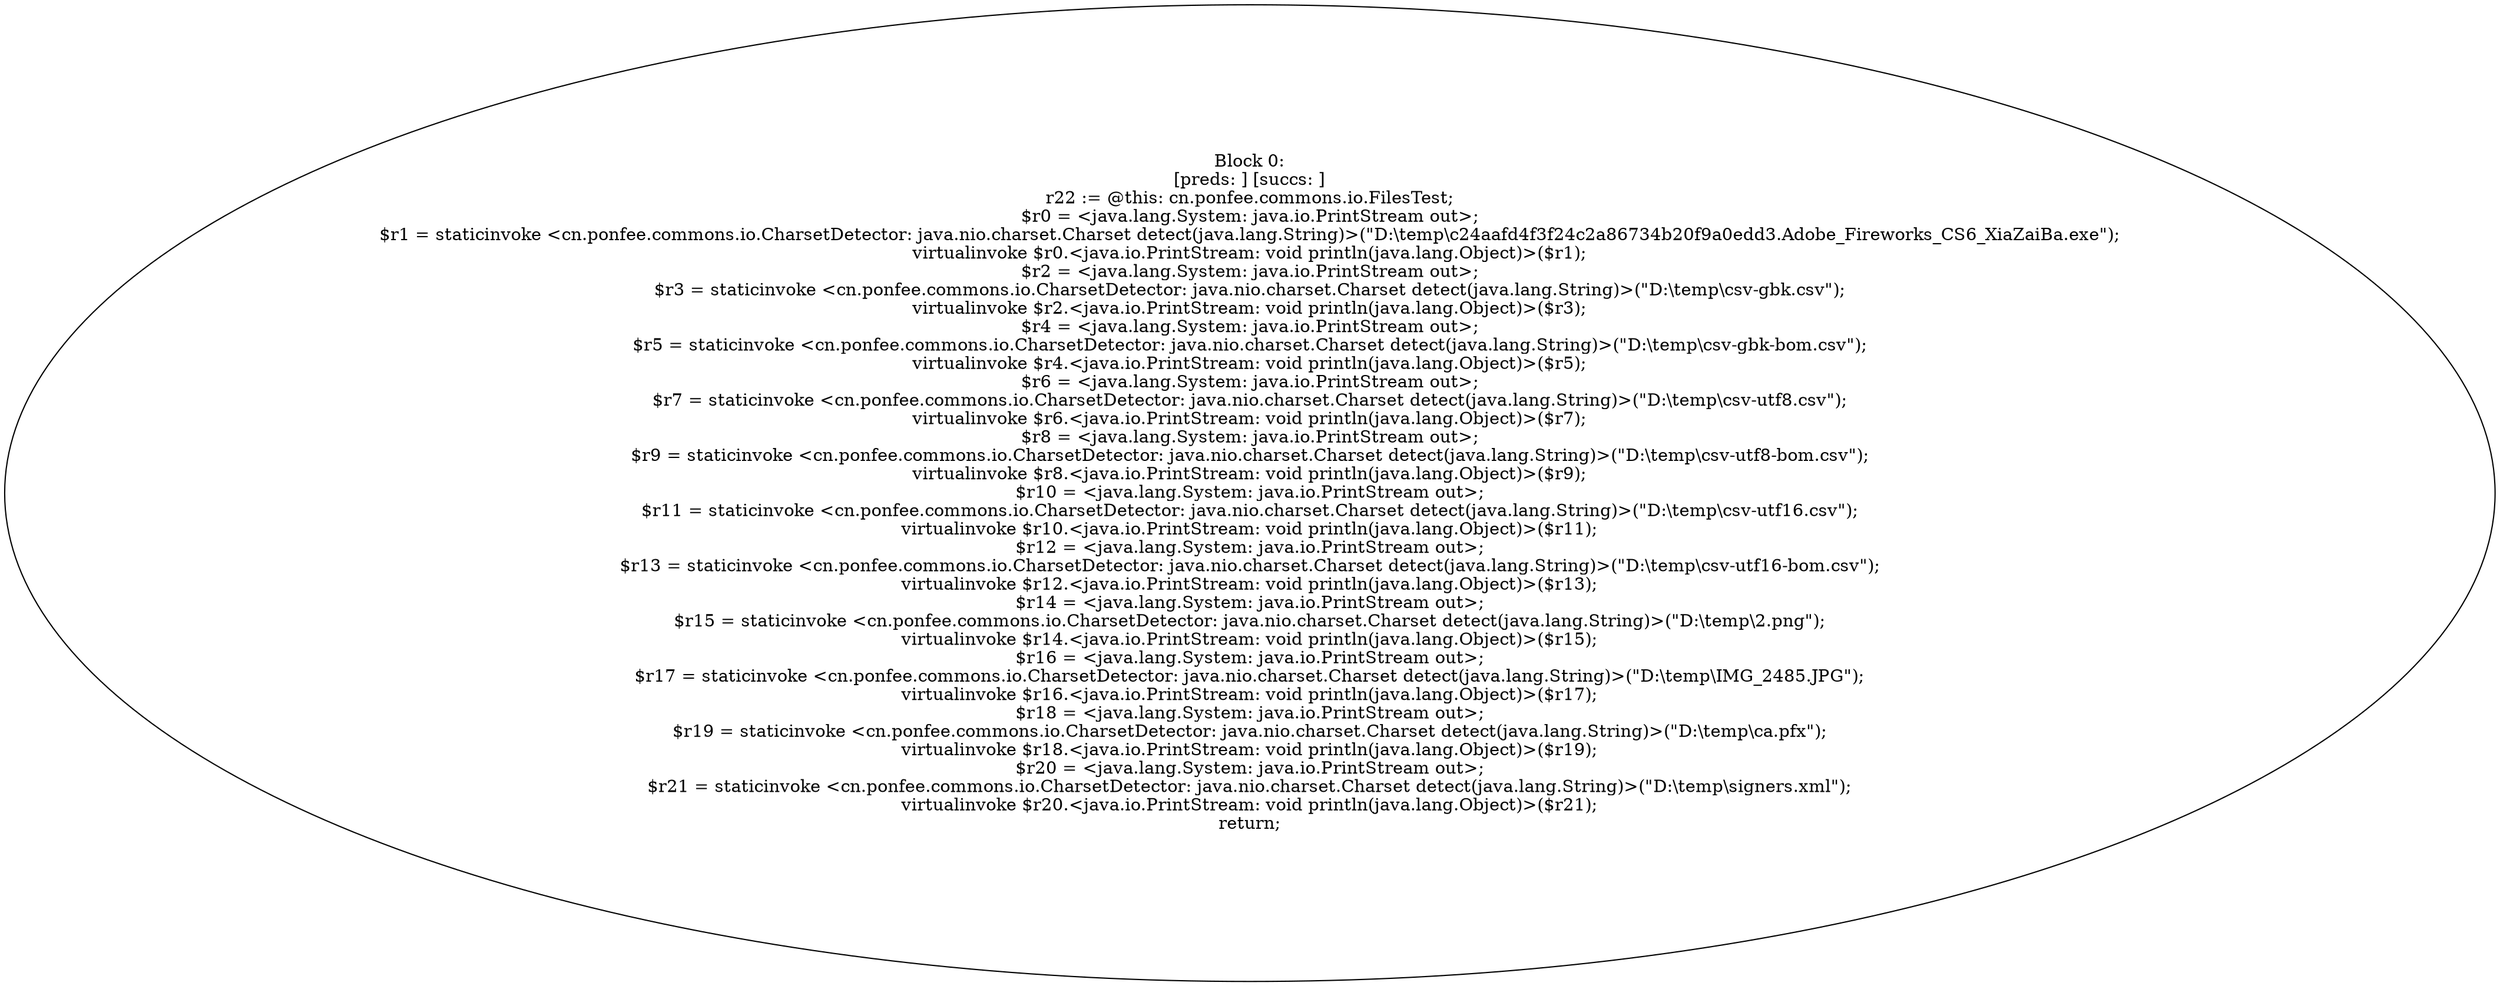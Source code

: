 digraph "unitGraph" {
    "Block 0:
[preds: ] [succs: ]
r22 := @this: cn.ponfee.commons.io.FilesTest;
$r0 = <java.lang.System: java.io.PrintStream out>;
$r1 = staticinvoke <cn.ponfee.commons.io.CharsetDetector: java.nio.charset.Charset detect(java.lang.String)>(\"D:\\temp\\c24aafd4f3f24c2a86734b20f9a0edd3.Adobe_Fireworks_CS6_XiaZaiBa.exe\");
virtualinvoke $r0.<java.io.PrintStream: void println(java.lang.Object)>($r1);
$r2 = <java.lang.System: java.io.PrintStream out>;
$r3 = staticinvoke <cn.ponfee.commons.io.CharsetDetector: java.nio.charset.Charset detect(java.lang.String)>(\"D:\\temp\\csv-gbk.csv\");
virtualinvoke $r2.<java.io.PrintStream: void println(java.lang.Object)>($r3);
$r4 = <java.lang.System: java.io.PrintStream out>;
$r5 = staticinvoke <cn.ponfee.commons.io.CharsetDetector: java.nio.charset.Charset detect(java.lang.String)>(\"D:\\temp\\csv-gbk-bom.csv\");
virtualinvoke $r4.<java.io.PrintStream: void println(java.lang.Object)>($r5);
$r6 = <java.lang.System: java.io.PrintStream out>;
$r7 = staticinvoke <cn.ponfee.commons.io.CharsetDetector: java.nio.charset.Charset detect(java.lang.String)>(\"D:\\temp\\csv-utf8.csv\");
virtualinvoke $r6.<java.io.PrintStream: void println(java.lang.Object)>($r7);
$r8 = <java.lang.System: java.io.PrintStream out>;
$r9 = staticinvoke <cn.ponfee.commons.io.CharsetDetector: java.nio.charset.Charset detect(java.lang.String)>(\"D:\\temp\\csv-utf8-bom.csv\");
virtualinvoke $r8.<java.io.PrintStream: void println(java.lang.Object)>($r9);
$r10 = <java.lang.System: java.io.PrintStream out>;
$r11 = staticinvoke <cn.ponfee.commons.io.CharsetDetector: java.nio.charset.Charset detect(java.lang.String)>(\"D:\\temp\\csv-utf16.csv\");
virtualinvoke $r10.<java.io.PrintStream: void println(java.lang.Object)>($r11);
$r12 = <java.lang.System: java.io.PrintStream out>;
$r13 = staticinvoke <cn.ponfee.commons.io.CharsetDetector: java.nio.charset.Charset detect(java.lang.String)>(\"D:\\temp\\csv-utf16-bom.csv\");
virtualinvoke $r12.<java.io.PrintStream: void println(java.lang.Object)>($r13);
$r14 = <java.lang.System: java.io.PrintStream out>;
$r15 = staticinvoke <cn.ponfee.commons.io.CharsetDetector: java.nio.charset.Charset detect(java.lang.String)>(\"D:\\temp\\2.png\");
virtualinvoke $r14.<java.io.PrintStream: void println(java.lang.Object)>($r15);
$r16 = <java.lang.System: java.io.PrintStream out>;
$r17 = staticinvoke <cn.ponfee.commons.io.CharsetDetector: java.nio.charset.Charset detect(java.lang.String)>(\"D:\\temp\\IMG_2485.JPG\");
virtualinvoke $r16.<java.io.PrintStream: void println(java.lang.Object)>($r17);
$r18 = <java.lang.System: java.io.PrintStream out>;
$r19 = staticinvoke <cn.ponfee.commons.io.CharsetDetector: java.nio.charset.Charset detect(java.lang.String)>(\"D:\\temp\\ca.pfx\");
virtualinvoke $r18.<java.io.PrintStream: void println(java.lang.Object)>($r19);
$r20 = <java.lang.System: java.io.PrintStream out>;
$r21 = staticinvoke <cn.ponfee.commons.io.CharsetDetector: java.nio.charset.Charset detect(java.lang.String)>(\"D:\\temp\\signers.xml\");
virtualinvoke $r20.<java.io.PrintStream: void println(java.lang.Object)>($r21);
return;
"
}
